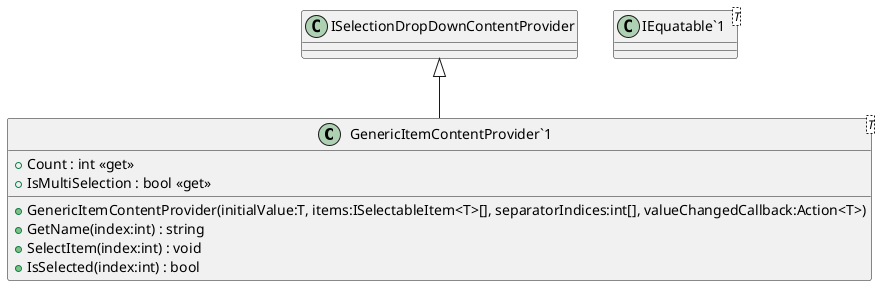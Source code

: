 @startuml
class "GenericItemContentProvider`1"<T> {
    + GenericItemContentProvider(initialValue:T, items:ISelectableItem<T>[], separatorIndices:int[], valueChangedCallback:Action<T>)
    + Count : int <<get>>
    + IsMultiSelection : bool <<get>>
    + GetName(index:int) : string
    + SelectItem(index:int) : void
    + IsSelected(index:int) : bool
}
class "IEquatable`1"<T> {
}
ISelectionDropDownContentProvider <|-- "GenericItemContentProvider`1"
@enduml
